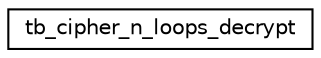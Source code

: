 digraph "Graphical Class Hierarchy"
{
 // INTERACTIVE_SVG=YES
  edge [fontname="Helvetica",fontsize="10",labelfontname="Helvetica",labelfontsize="10"];
  node [fontname="Helvetica",fontsize="10",shape=record];
  rankdir="LR";
  Node0 [label="tb_cipher_n_loops_decrypt",height=0.2,width=0.4,color="black", fillcolor="white", style="filled",URL="$de/d0b/enumtb__cipher__n__loops__decrypt.html"];
}
